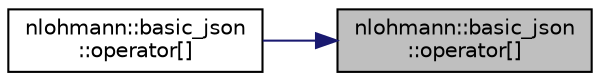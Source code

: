 digraph "nlohmann::basic_json::operator[]"
{
 // LATEX_PDF_SIZE
  edge [fontname="Helvetica",fontsize="10",labelfontname="Helvetica",labelfontsize="10"];
  node [fontname="Helvetica",fontsize="10",shape=record];
  rankdir="RL";
  Node358 [label="nlohmann::basic_json\l::operator[]",height=0.2,width=0.4,color="black", fillcolor="grey75", style="filled", fontcolor="black",tooltip="access specified array element"];
  Node358 -> Node359 [dir="back",color="midnightblue",fontsize="10",style="solid",fontname="Helvetica"];
  Node359 [label="nlohmann::basic_json\l::operator[]",height=0.2,width=0.4,color="black", fillcolor="white", style="filled",URL="$classnlohmann_1_1basic__json.html#a1416bbec9d9a8eeca21c213cf5290868",tooltip="access specified object element"];
}
